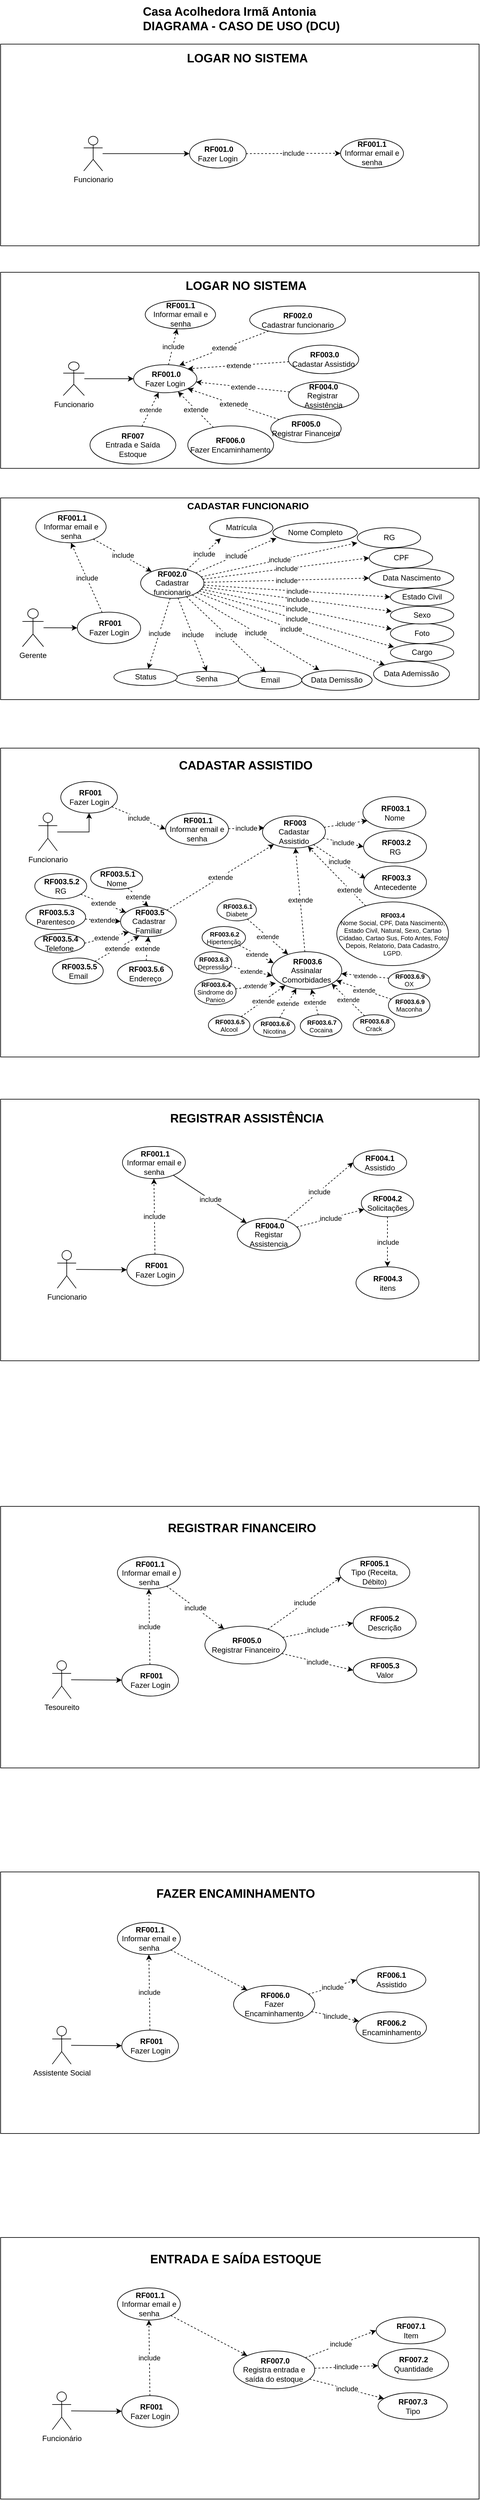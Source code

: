 <mxfile version="17.1.2" type="device"><diagram id="DXW11mJ5dGsgsZEWLLdA" name="Page-1"><mxGraphModel dx="1108" dy="440" grid="1" gridSize="10" guides="1" tooltips="1" connect="1" arrows="1" fold="1" page="1" pageScale="1" pageWidth="827" pageHeight="1169" math="0" shadow="0"><root><mxCell id="0"/><mxCell id="1" parent="0"/><mxCell id="CDbwSfr_yJpRNfSDJDWR-1" value="" style="rounded=0;whiteSpace=wrap;html=1;fontSize=15;gradientColor=none;fillColor=none;shadow=0;sketch=0;" vertex="1" parent="1"><mxGeometry x="40" y="1197" width="760" height="490" as="geometry"/></mxCell><mxCell id="CDbwSfr_yJpRNfSDJDWR-2" value="Casa Acolhedora Irmã Antonia&#xA;DIAGRAMA - CASO DE USO (DCU)" style="text;strokeColor=none;fillColor=none;align=left;verticalAlign=top;spacingLeft=4;spacingRight=4;overflow=hidden;rotatable=0;points=[[0,0.5],[1,0.5]];portConstraint=eastwest;rounded=0;glass=0;dashed=1;fontSize=19;fontStyle=1" vertex="1" parent="1"><mxGeometry x="260" y="10" width="342" height="66" as="geometry"/></mxCell><mxCell id="CDbwSfr_yJpRNfSDJDWR-3" style="edgeStyle=orthogonalEdgeStyle;rounded=0;orthogonalLoop=1;jettySize=auto;html=1;entryX=0.5;entryY=1;entryDx=0;entryDy=0;" edge="1" parent="1" source="CDbwSfr_yJpRNfSDJDWR-4" target="CDbwSfr_yJpRNfSDJDWR-6"><mxGeometry relative="1" as="geometry"/></mxCell><mxCell id="CDbwSfr_yJpRNfSDJDWR-4" value="Funcionario" style="shape=umlActor;verticalLabelPosition=bottom;verticalAlign=top;html=1;outlineConnect=0;" vertex="1" parent="1"><mxGeometry x="100" y="1300" width="30" height="60" as="geometry"/></mxCell><mxCell id="CDbwSfr_yJpRNfSDJDWR-5" value="include" style="rounded=0;orthogonalLoop=1;jettySize=auto;html=1;entryX=0;entryY=0.5;entryDx=0;entryDy=0;dashed=1;" edge="1" parent="1" source="CDbwSfr_yJpRNfSDJDWR-6" target="CDbwSfr_yJpRNfSDJDWR-8"><mxGeometry relative="1" as="geometry"/></mxCell><mxCell id="CDbwSfr_yJpRNfSDJDWR-6" value="&amp;nbsp;&lt;b&gt;RF001&lt;/b&gt;&lt;br&gt;Fazer Login" style="ellipse;whiteSpace=wrap;html=1;" vertex="1" parent="1"><mxGeometry x="135.5" y="1250" width="90" height="50" as="geometry"/></mxCell><mxCell id="CDbwSfr_yJpRNfSDJDWR-7" value="include" style="edgeStyle=none;rounded=0;orthogonalLoop=1;jettySize=auto;html=1;entryX=0.03;entryY=0.373;entryDx=0;entryDy=0;dashed=1;fontSize=11;entryPerimeter=0;" edge="1" parent="1" source="CDbwSfr_yJpRNfSDJDWR-8" target="CDbwSfr_yJpRNfSDJDWR-12"><mxGeometry relative="1" as="geometry"/></mxCell><mxCell id="CDbwSfr_yJpRNfSDJDWR-8" value="&amp;nbsp;&lt;b&gt;RF001.1&lt;/b&gt;&lt;br&gt;Informar email e senha" style="ellipse;whiteSpace=wrap;html=1;" vertex="1" parent="1"><mxGeometry x="302" y="1300" width="100" height="51" as="geometry"/></mxCell><mxCell id="CDbwSfr_yJpRNfSDJDWR-9" value="include" style="edgeStyle=none;rounded=0;orthogonalLoop=1;jettySize=auto;html=1;entryX=0;entryY=0.5;entryDx=0;entryDy=0;dashed=1;fontSize=11;" edge="1" parent="1" source="CDbwSfr_yJpRNfSDJDWR-12" target="CDbwSfr_yJpRNfSDJDWR-15"><mxGeometry relative="1" as="geometry"><mxPoint x="449.439" y="1443.192" as="sourcePoint"/></mxGeometry></mxCell><mxCell id="CDbwSfr_yJpRNfSDJDWR-10" value="include" style="edgeStyle=none;rounded=0;orthogonalLoop=1;jettySize=auto;html=1;entryX=0.03;entryY=0.392;entryDx=0;entryDy=0;entryPerimeter=0;dashed=1;fontSize=11;" edge="1" parent="1" source="CDbwSfr_yJpRNfSDJDWR-12" target="CDbwSfr_yJpRNfSDJDWR-16"><mxGeometry relative="1" as="geometry"><mxPoint x="460.95" y="1460.635" as="sourcePoint"/></mxGeometry></mxCell><mxCell id="CDbwSfr_yJpRNfSDJDWR-11" value="iclude" style="edgeStyle=none;rounded=0;orthogonalLoop=1;jettySize=auto;html=1;entryX=0.07;entryY=0.745;entryDx=0;entryDy=0;entryPerimeter=0;dashed=1;fontSize=11;" edge="1" parent="1" source="CDbwSfr_yJpRNfSDJDWR-12" target="CDbwSfr_yJpRNfSDJDWR-14"><mxGeometry relative="1" as="geometry"/></mxCell><mxCell id="CDbwSfr_yJpRNfSDJDWR-12" value="&amp;nbsp;&lt;b&gt;RF003&lt;/b&gt;&lt;br&gt;Cadastar Assistido" style="ellipse;whiteSpace=wrap;html=1;" vertex="1" parent="1"><mxGeometry x="456" y="1304.5" width="100" height="51" as="geometry"/></mxCell><mxCell id="CDbwSfr_yJpRNfSDJDWR-13" value="CADASTAR ASSISTIDO" style="text;html=1;strokeColor=none;fillColor=none;align=center;verticalAlign=middle;whiteSpace=wrap;rounded=0;fontStyle=1;fontSize=19;" vertex="1" parent="1"><mxGeometry x="303.5" y="1210" width="251" height="30" as="geometry"/></mxCell><mxCell id="CDbwSfr_yJpRNfSDJDWR-14" value="&amp;nbsp;&lt;b&gt;RF003.1&lt;/b&gt;&lt;br&gt;Nome" style="ellipse;whiteSpace=wrap;html=1;" vertex="1" parent="1"><mxGeometry x="615.5" y="1274" width="100" height="51" as="geometry"/></mxCell><mxCell id="CDbwSfr_yJpRNfSDJDWR-15" value="&amp;nbsp;&lt;b&gt;RF003.2&lt;/b&gt;&lt;br&gt;RG" style="ellipse;whiteSpace=wrap;html=1;" vertex="1" parent="1"><mxGeometry x="616.5" y="1328" width="100" height="51" as="geometry"/></mxCell><mxCell id="CDbwSfr_yJpRNfSDJDWR-16" value="&amp;nbsp;&lt;b&gt;RF003.3&lt;/b&gt;&lt;br&gt;Antecedente" style="ellipse;whiteSpace=wrap;html=1;" vertex="1" parent="1"><mxGeometry x="616.5" y="1384" width="100" height="51" as="geometry"/></mxCell><mxCell id="CDbwSfr_yJpRNfSDJDWR-17" value="extende" style="rounded=0;orthogonalLoop=1;jettySize=auto;html=1;dashed=1;" edge="1" parent="1" source="CDbwSfr_yJpRNfSDJDWR-18" target="CDbwSfr_yJpRNfSDJDWR-12"><mxGeometry x="-0.454" y="1" relative="1" as="geometry"><mxPoint as="offset"/></mxGeometry></mxCell><mxCell id="CDbwSfr_yJpRNfSDJDWR-18" value="&lt;b style=&quot;font-size: 10px;&quot;&gt;RF003.4&lt;/b&gt;&lt;br style=&quot;font-size: 10px;&quot;&gt;Nome Social, CPF, Data Nascimento, Estado Civil, Natural, Sexo, Cartao Cidadao, Cartao Sus, Foto Antes, Foto Depois, Relatorio, Data Cadastro, LGPD." style="ellipse;whiteSpace=wrap;html=1;fontSize=10;" vertex="1" parent="1"><mxGeometry x="574" y="1441" width="177.5" height="101" as="geometry"/></mxCell><mxCell id="CDbwSfr_yJpRNfSDJDWR-19" value="" style="rounded=0;whiteSpace=wrap;html=1;fontSize=15;gradientColor=none;fillColor=none;shadow=0;sketch=0;" vertex="1" parent="1"><mxGeometry x="40" y="1754" width="760" height="415" as="geometry"/></mxCell><mxCell id="CDbwSfr_yJpRNfSDJDWR-20" value="include" style="edgeStyle=none;rounded=0;orthogonalLoop=1;jettySize=auto;html=1;entryX=0;entryY=0.5;entryDx=0;entryDy=0;dashed=1;" edge="1" parent="1" source="CDbwSfr_yJpRNfSDJDWR-22" target="CDbwSfr_yJpRNfSDJDWR-27"><mxGeometry relative="1" as="geometry"/></mxCell><mxCell id="CDbwSfr_yJpRNfSDJDWR-21" value="include" style="edgeStyle=none;rounded=0;orthogonalLoop=1;jettySize=auto;html=1;dashed=1;" edge="1" parent="1" source="CDbwSfr_yJpRNfSDJDWR-22" target="CDbwSfr_yJpRNfSDJDWR-25"><mxGeometry relative="1" as="geometry"/></mxCell><mxCell id="CDbwSfr_yJpRNfSDJDWR-22" value="&amp;nbsp;&lt;b&gt;RF004.0&lt;/b&gt;&lt;br&gt;Registar Assistencia" style="ellipse;whiteSpace=wrap;html=1;" vertex="1" parent="1"><mxGeometry x="416" y="1943" width="100" height="51" as="geometry"/></mxCell><mxCell id="CDbwSfr_yJpRNfSDJDWR-23" value="REGISTRAR ASSISTÊNCIA" style="text;html=1;strokeColor=none;fillColor=none;align=center;verticalAlign=middle;whiteSpace=wrap;rounded=0;fontStyle=1;fontSize=19;" vertex="1" parent="1"><mxGeometry x="287" y="1770" width="289" height="30" as="geometry"/></mxCell><mxCell id="CDbwSfr_yJpRNfSDJDWR-24" value="include" style="edgeStyle=none;rounded=0;orthogonalLoop=1;jettySize=auto;html=1;dashed=1;" edge="1" parent="1" source="CDbwSfr_yJpRNfSDJDWR-25" target="CDbwSfr_yJpRNfSDJDWR-26"><mxGeometry relative="1" as="geometry"/></mxCell><mxCell id="CDbwSfr_yJpRNfSDJDWR-25" value="&lt;b&gt;RF004.2&lt;/b&gt;&lt;br&gt;Solicitações" style="ellipse;whiteSpace=wrap;html=1;" vertex="1" parent="1"><mxGeometry x="613" y="1897.5" width="83" height="43" as="geometry"/></mxCell><mxCell id="CDbwSfr_yJpRNfSDJDWR-26" value="&lt;b&gt;RF004.3&lt;/b&gt;&lt;br&gt;itens" style="ellipse;whiteSpace=wrap;html=1;" vertex="1" parent="1"><mxGeometry x="604.5" y="2020" width="100" height="51" as="geometry"/></mxCell><mxCell id="CDbwSfr_yJpRNfSDJDWR-27" value="&lt;b&gt;RF004.1&lt;/b&gt;&lt;br&gt;Assistido" style="ellipse;whiteSpace=wrap;html=1;" vertex="1" parent="1"><mxGeometry x="600" y="1834.5" width="85" height="40" as="geometry"/></mxCell><mxCell id="CDbwSfr_yJpRNfSDJDWR-28" value="" style="rounded=0;whiteSpace=wrap;html=1;fontSize=15;gradientColor=none;fillColor=none;shadow=0;sketch=0;" vertex="1" parent="1"><mxGeometry x="40" y="2980" width="760" height="415" as="geometry"/></mxCell><mxCell id="CDbwSfr_yJpRNfSDJDWR-29" value="include" style="edgeStyle=none;rounded=0;orthogonalLoop=1;jettySize=auto;html=1;entryX=0;entryY=0.5;entryDx=0;entryDy=0;dashed=1;" edge="1" parent="1" source="CDbwSfr_yJpRNfSDJDWR-31" target="CDbwSfr_yJpRNfSDJDWR-34"><mxGeometry relative="1" as="geometry"/></mxCell><mxCell id="CDbwSfr_yJpRNfSDJDWR-30" value="Iinclude" style="edgeStyle=none;rounded=0;orthogonalLoop=1;jettySize=auto;html=1;dashed=1;" edge="1" parent="1" source="CDbwSfr_yJpRNfSDJDWR-31" target="CDbwSfr_yJpRNfSDJDWR-33"><mxGeometry relative="1" as="geometry"/></mxCell><mxCell id="CDbwSfr_yJpRNfSDJDWR-31" value="&amp;nbsp;&lt;b&gt;RF006.0&lt;/b&gt;&lt;br&gt;Fazer Encaminhamento" style="ellipse;whiteSpace=wrap;html=1;" vertex="1" parent="1"><mxGeometry x="410" y="3160" width="129" height="60" as="geometry"/></mxCell><mxCell id="CDbwSfr_yJpRNfSDJDWR-32" value="FAZER ENCAMINHAMENTO" style="text;html=1;strokeColor=none;fillColor=none;align=center;verticalAlign=middle;whiteSpace=wrap;rounded=0;fontStyle=1;fontSize=19;" vertex="1" parent="1"><mxGeometry x="271" y="3000" width="285" height="30" as="geometry"/></mxCell><mxCell id="CDbwSfr_yJpRNfSDJDWR-33" value="&lt;b&gt;RF006.2&lt;/b&gt;&lt;br&gt;Encaminhamento" style="ellipse;whiteSpace=wrap;html=1;" vertex="1" parent="1"><mxGeometry x="604.5" y="3202" width="112" height="50" as="geometry"/></mxCell><mxCell id="CDbwSfr_yJpRNfSDJDWR-34" value="&lt;b&gt;RF006.1&lt;/b&gt;&lt;br&gt;Assistido" style="ellipse;whiteSpace=wrap;html=1;" vertex="1" parent="1"><mxGeometry x="605.5" y="3130" width="110" height="42.5" as="geometry"/></mxCell><mxCell id="CDbwSfr_yJpRNfSDJDWR-35" value="" style="rounded=0;whiteSpace=wrap;html=1;fontSize=15;gradientColor=none;fillColor=none;shadow=0;sketch=0;" vertex="1" parent="1"><mxGeometry x="40" y="2400" width="760" height="415" as="geometry"/></mxCell><mxCell id="CDbwSfr_yJpRNfSDJDWR-36" value="include" style="edgeStyle=none;rounded=0;orthogonalLoop=1;jettySize=auto;html=1;entryX=0;entryY=0.5;entryDx=0;entryDy=0;dashed=1;" edge="1" parent="1" source="CDbwSfr_yJpRNfSDJDWR-39" target="CDbwSfr_yJpRNfSDJDWR-42"><mxGeometry relative="1" as="geometry"/></mxCell><mxCell id="CDbwSfr_yJpRNfSDJDWR-37" value="include" style="edgeStyle=none;rounded=0;orthogonalLoop=1;jettySize=auto;html=1;dashed=1;entryX=0.027;entryY=0.64;entryDx=0;entryDy=0;entryPerimeter=0;" edge="1" parent="1" source="CDbwSfr_yJpRNfSDJDWR-39" target="CDbwSfr_yJpRNfSDJDWR-41"><mxGeometry relative="1" as="geometry"><mxPoint x="590" y="2510" as="targetPoint"/></mxGeometry></mxCell><mxCell id="CDbwSfr_yJpRNfSDJDWR-38" value="include" style="edgeStyle=none;rounded=0;orthogonalLoop=1;jettySize=auto;html=1;entryX=0;entryY=0.5;entryDx=0;entryDy=0;dashed=1;" edge="1" parent="1" source="CDbwSfr_yJpRNfSDJDWR-39" target="CDbwSfr_yJpRNfSDJDWR-43"><mxGeometry relative="1" as="geometry"/></mxCell><mxCell id="CDbwSfr_yJpRNfSDJDWR-39" value="&amp;nbsp;&lt;b&gt;RF005.0&lt;/b&gt;&lt;br&gt;Registrar Financeiro" style="ellipse;whiteSpace=wrap;html=1;" vertex="1" parent="1"><mxGeometry x="364.5" y="2590" width="129" height="60" as="geometry"/></mxCell><mxCell id="CDbwSfr_yJpRNfSDJDWR-40" value="REGISTRAR FINANCEIRO" style="text;html=1;strokeColor=none;fillColor=none;align=center;verticalAlign=middle;whiteSpace=wrap;rounded=0;fontStyle=1;fontSize=19;" vertex="1" parent="1"><mxGeometry x="276" y="2420" width="295" height="30" as="geometry"/></mxCell><mxCell id="CDbwSfr_yJpRNfSDJDWR-41" value="&lt;b&gt;RF005.1&lt;/b&gt;&lt;br&gt;Tipo (Receita, Débito)" style="ellipse;whiteSpace=wrap;html=1;" vertex="1" parent="1"><mxGeometry x="578" y="2480" width="112" height="50" as="geometry"/></mxCell><mxCell id="CDbwSfr_yJpRNfSDJDWR-42" value="&lt;b&gt;RF005.2&lt;/b&gt;&lt;br&gt;Descrição" style="ellipse;whiteSpace=wrap;html=1;" vertex="1" parent="1"><mxGeometry x="600" y="2560" width="100" height="50" as="geometry"/></mxCell><mxCell id="CDbwSfr_yJpRNfSDJDWR-43" value="&lt;b&gt;RF005.3&lt;/b&gt;&lt;br&gt;Valor" style="ellipse;whiteSpace=wrap;html=1;" vertex="1" parent="1"><mxGeometry x="600" y="2640" width="101" height="40" as="geometry"/></mxCell><mxCell id="CDbwSfr_yJpRNfSDJDWR-44" value="" style="group;fontStyle=1" vertex="1" connectable="0" parent="1"><mxGeometry x="40" y="800" width="760" height="320" as="geometry"/></mxCell><mxCell id="CDbwSfr_yJpRNfSDJDWR-45" value="" style="rounded=0;whiteSpace=wrap;html=1;fontSize=15;gradientColor=none;fillColor=none;shadow=0;sketch=0;container=0;" vertex="1" parent="CDbwSfr_yJpRNfSDJDWR-44"><mxGeometry width="760" height="320" as="geometry"/></mxCell><mxCell id="CDbwSfr_yJpRNfSDJDWR-46" value="include" style="edgeStyle=none;rounded=0;orthogonalLoop=1;jettySize=auto;html=1;dashed=1;" edge="1" parent="CDbwSfr_yJpRNfSDJDWR-44" target="CDbwSfr_yJpRNfSDJDWR-72"><mxGeometry relative="1" as="geometry"><mxPoint x="269.303" y="159.175" as="sourcePoint"/><mxPoint x="258.325" y="271.204" as="targetPoint"/></mxGeometry></mxCell><mxCell id="CDbwSfr_yJpRNfSDJDWR-47" value="&lt;b&gt;RF002.0&lt;/b&gt;&lt;br&gt;Cadastrar funcionario" style="ellipse;whiteSpace=wrap;html=1;container=0;" vertex="1" parent="CDbwSfr_yJpRNfSDJDWR-44"><mxGeometry x="222.412" y="111.2" width="100.588" height="48" as="geometry"/></mxCell><mxCell id="CDbwSfr_yJpRNfSDJDWR-48" value="RG" style="ellipse;whiteSpace=wrap;html=1;container=0;" vertex="1" parent="CDbwSfr_yJpRNfSDJDWR-44"><mxGeometry x="566.647" y="47.2" width="100.588" height="32" as="geometry"/></mxCell><mxCell id="CDbwSfr_yJpRNfSDJDWR-49" value="include" style="edgeStyle=none;rounded=0;orthogonalLoop=1;jettySize=auto;html=1;entryX=0;entryY=0.75;entryDx=0;entryDy=0;entryPerimeter=0;dashed=1;" edge="1" parent="CDbwSfr_yJpRNfSDJDWR-44" source="CDbwSfr_yJpRNfSDJDWR-47" target="CDbwSfr_yJpRNfSDJDWR-48"><mxGeometry relative="1" as="geometry"/></mxCell><mxCell id="CDbwSfr_yJpRNfSDJDWR-50" value="Matrícula" style="ellipse;whiteSpace=wrap;html=1;container=0;" vertex="1" parent="CDbwSfr_yJpRNfSDJDWR-44"><mxGeometry x="331.941" y="31.2" width="100.588" height="32" as="geometry"/></mxCell><mxCell id="CDbwSfr_yJpRNfSDJDWR-51" value="include" style="edgeStyle=none;rounded=0;orthogonalLoop=1;jettySize=auto;html=1;entryX=0.178;entryY=1.025;entryDx=0;entryDy=0;dashed=1;entryPerimeter=0;" edge="1" parent="CDbwSfr_yJpRNfSDJDWR-44" source="CDbwSfr_yJpRNfSDJDWR-47" target="CDbwSfr_yJpRNfSDJDWR-50"><mxGeometry relative="1" as="geometry"/></mxCell><mxCell id="CDbwSfr_yJpRNfSDJDWR-52" value="Senha" style="ellipse;whiteSpace=wrap;html=1;container=0;" vertex="1" parent="CDbwSfr_yJpRNfSDJDWR-44"><mxGeometry x="277.176" y="275.2" width="100.588" height="24" as="geometry"/></mxCell><mxCell id="CDbwSfr_yJpRNfSDJDWR-53" value="include" style="edgeStyle=none;rounded=0;orthogonalLoop=1;jettySize=auto;html=1;entryX=0.5;entryY=0;entryDx=0;entryDy=0;dashed=1;" edge="1" parent="CDbwSfr_yJpRNfSDJDWR-44" source="CDbwSfr_yJpRNfSDJDWR-47" target="CDbwSfr_yJpRNfSDJDWR-52"><mxGeometry relative="1" as="geometry"/></mxCell><mxCell id="CDbwSfr_yJpRNfSDJDWR-54" value="Data Demissão" style="ellipse;whiteSpace=wrap;html=1;container=0;" vertex="1" parent="CDbwSfr_yJpRNfSDJDWR-44"><mxGeometry x="478.353" y="273.2" width="111.765" height="32" as="geometry"/></mxCell><mxCell id="CDbwSfr_yJpRNfSDJDWR-55" value="include" style="edgeStyle=none;rounded=0;orthogonalLoop=1;jettySize=auto;html=1;entryX=0.25;entryY=0;entryDx=0;entryDy=0;dashed=1;entryPerimeter=0;" edge="1" parent="CDbwSfr_yJpRNfSDJDWR-44" source="CDbwSfr_yJpRNfSDJDWR-47" target="CDbwSfr_yJpRNfSDJDWR-54"><mxGeometry relative="1" as="geometry"/></mxCell><mxCell id="CDbwSfr_yJpRNfSDJDWR-56" value="CPF" style="ellipse;whiteSpace=wrap;html=1;container=0;" vertex="1" parent="CDbwSfr_yJpRNfSDJDWR-44"><mxGeometry x="585.647" y="79.2" width="100.588" height="32" as="geometry"/></mxCell><mxCell id="CDbwSfr_yJpRNfSDJDWR-57" value="include" style="edgeStyle=none;rounded=0;orthogonalLoop=1;jettySize=auto;html=1;entryX=0;entryY=0.5;entryDx=0;entryDy=0;dashed=1;" edge="1" parent="CDbwSfr_yJpRNfSDJDWR-44" source="CDbwSfr_yJpRNfSDJDWR-47" target="CDbwSfr_yJpRNfSDJDWR-56"><mxGeometry relative="1" as="geometry"/></mxCell><mxCell id="CDbwSfr_yJpRNfSDJDWR-58" value="Foto" style="ellipse;whiteSpace=wrap;html=1;container=0;" vertex="1" parent="CDbwSfr_yJpRNfSDJDWR-44"><mxGeometry x="619.176" y="199.2" width="100.588" height="32" as="geometry"/></mxCell><mxCell id="CDbwSfr_yJpRNfSDJDWR-59" value="include" style="edgeStyle=none;rounded=0;orthogonalLoop=1;jettySize=auto;html=1;entryX=0.022;entryY=0.275;entryDx=0;entryDy=0;entryPerimeter=0;dashed=1;" edge="1" parent="CDbwSfr_yJpRNfSDJDWR-44" source="CDbwSfr_yJpRNfSDJDWR-47" target="CDbwSfr_yJpRNfSDJDWR-58"><mxGeometry relative="1" as="geometry"/></mxCell><mxCell id="CDbwSfr_yJpRNfSDJDWR-60" value="Data Nascimento" style="ellipse;whiteSpace=wrap;html=1;container=0;" vertex="1" parent="CDbwSfr_yJpRNfSDJDWR-44"><mxGeometry x="585.647" y="111.2" width="134.118" height="32" as="geometry"/></mxCell><mxCell id="CDbwSfr_yJpRNfSDJDWR-61" value="include" style="edgeStyle=none;rounded=0;orthogonalLoop=1;jettySize=auto;html=1;dashed=1;entryX=0;entryY=0.5;entryDx=0;entryDy=0;" edge="1" parent="CDbwSfr_yJpRNfSDJDWR-44" source="CDbwSfr_yJpRNfSDJDWR-47" target="CDbwSfr_yJpRNfSDJDWR-60"><mxGeometry relative="1" as="geometry"><mxPoint x="630.398" y="220.8" as="targetPoint"/></mxGeometry></mxCell><mxCell id="CDbwSfr_yJpRNfSDJDWR-62" value="Cargo" style="ellipse;whiteSpace=wrap;html=1;container=0;" vertex="1" parent="CDbwSfr_yJpRNfSDJDWR-44"><mxGeometry x="619.176" y="231.2" width="100.588" height="28" as="geometry"/></mxCell><mxCell id="CDbwSfr_yJpRNfSDJDWR-63" value="include" style="edgeStyle=none;rounded=0;orthogonalLoop=1;jettySize=auto;html=1;entryX=0.056;entryY=0.2;entryDx=0;entryDy=0;entryPerimeter=0;dashed=1;" edge="1" parent="CDbwSfr_yJpRNfSDJDWR-44" source="CDbwSfr_yJpRNfSDJDWR-47" target="CDbwSfr_yJpRNfSDJDWR-62"><mxGeometry relative="1" as="geometry"/></mxCell><mxCell id="CDbwSfr_yJpRNfSDJDWR-64" value="Nome Completo" style="ellipse;whiteSpace=wrap;html=1;container=0;" vertex="1" parent="CDbwSfr_yJpRNfSDJDWR-44"><mxGeometry x="432.529" y="39.2" width="134.118" height="32" as="geometry"/></mxCell><mxCell id="CDbwSfr_yJpRNfSDJDWR-65" value="include" style="edgeStyle=none;rounded=0;orthogonalLoop=1;jettySize=auto;html=1;entryX=0.042;entryY=0.775;entryDx=0;entryDy=0;entryPerimeter=0;dashed=1;" edge="1" parent="CDbwSfr_yJpRNfSDJDWR-44" source="CDbwSfr_yJpRNfSDJDWR-47" target="CDbwSfr_yJpRNfSDJDWR-64"><mxGeometry relative="1" as="geometry"><mxPoint x="629.191" y="113.6" as="targetPoint"/></mxGeometry></mxCell><mxCell id="CDbwSfr_yJpRNfSDJDWR-66" value="Sexo" style="ellipse;whiteSpace=wrap;html=1;container=0;" vertex="1" parent="CDbwSfr_yJpRNfSDJDWR-44"><mxGeometry x="619.176" y="172" width="100.588" height="28" as="geometry"/></mxCell><mxCell id="CDbwSfr_yJpRNfSDJDWR-67" value="include" style="edgeStyle=none;rounded=0;orthogonalLoop=1;jettySize=auto;html=1;entryX=0.022;entryY=0.286;entryDx=0;entryDy=0;entryPerimeter=0;dashed=1;" edge="1" parent="CDbwSfr_yJpRNfSDJDWR-44" source="CDbwSfr_yJpRNfSDJDWR-47" target="CDbwSfr_yJpRNfSDJDWR-66"><mxGeometry relative="1" as="geometry"/></mxCell><mxCell id="CDbwSfr_yJpRNfSDJDWR-68" value="Data Ademissão" style="ellipse;whiteSpace=wrap;html=1;container=0;" vertex="1" parent="CDbwSfr_yJpRNfSDJDWR-44"><mxGeometry x="592.353" y="259.2" width="120.706" height="40" as="geometry"/></mxCell><mxCell id="CDbwSfr_yJpRNfSDJDWR-69" value="include" style="edgeStyle=none;rounded=0;orthogonalLoop=1;jettySize=auto;html=1;entryX=0;entryY=0;entryDx=0;entryDy=0;dashed=1;" edge="1" parent="CDbwSfr_yJpRNfSDJDWR-44" source="CDbwSfr_yJpRNfSDJDWR-47" target="CDbwSfr_yJpRNfSDJDWR-68"><mxGeometry relative="1" as="geometry"/></mxCell><mxCell id="CDbwSfr_yJpRNfSDJDWR-70" value="Email" style="ellipse;whiteSpace=wrap;html=1;container=0;" vertex="1" parent="CDbwSfr_yJpRNfSDJDWR-44"><mxGeometry x="377.765" y="275.2" width="100.588" height="28" as="geometry"/></mxCell><mxCell id="CDbwSfr_yJpRNfSDJDWR-71" value="include" style="edgeStyle=none;rounded=0;orthogonalLoop=1;jettySize=auto;html=1;entryX=0.433;entryY=0.057;entryDx=0;entryDy=0;entryPerimeter=0;dashed=1;" edge="1" parent="CDbwSfr_yJpRNfSDJDWR-44" source="CDbwSfr_yJpRNfSDJDWR-47" target="CDbwSfr_yJpRNfSDJDWR-70"><mxGeometry relative="1" as="geometry"/></mxCell><mxCell id="CDbwSfr_yJpRNfSDJDWR-72" value="Status" style="ellipse;whiteSpace=wrap;html=1;container=0;" vertex="1" parent="CDbwSfr_yJpRNfSDJDWR-44"><mxGeometry x="179.941" y="271.2" width="100.588" height="26.4" as="geometry"/></mxCell><mxCell id="CDbwSfr_yJpRNfSDJDWR-73" value="Estado Civil" style="ellipse;whiteSpace=wrap;html=1;container=0;" vertex="1" parent="CDbwSfr_yJpRNfSDJDWR-44"><mxGeometry x="619.176" y="143.2" width="100.588" height="28" as="geometry"/></mxCell><mxCell id="CDbwSfr_yJpRNfSDJDWR-74" value="CADASTAR FUNCIONARIO" style="text;html=1;strokeColor=none;fillColor=none;align=center;verticalAlign=middle;whiteSpace=wrap;rounded=0;fontStyle=1;fontSize=15;container=0;" vertex="1" parent="CDbwSfr_yJpRNfSDJDWR-44"><mxGeometry x="280.529" width="223.529" height="24" as="geometry"/></mxCell><mxCell id="CDbwSfr_yJpRNfSDJDWR-75" value="include" style="rounded=0;orthogonalLoop=1;jettySize=auto;html=1;entryX=0;entryY=0.5;entryDx=0;entryDy=0;dashed=1;" edge="1" parent="CDbwSfr_yJpRNfSDJDWR-44" source="CDbwSfr_yJpRNfSDJDWR-47" target="CDbwSfr_yJpRNfSDJDWR-73"><mxGeometry relative="1" as="geometry"/></mxCell><mxCell id="CDbwSfr_yJpRNfSDJDWR-76" value="&amp;nbsp;&lt;b&gt;RF001&lt;/b&gt;&lt;br&gt;Fazer Login" style="ellipse;whiteSpace=wrap;html=1;" vertex="1" parent="CDbwSfr_yJpRNfSDJDWR-44"><mxGeometry x="121.824" y="181.2" width="100.588" height="50" as="geometry"/></mxCell><mxCell id="CDbwSfr_yJpRNfSDJDWR-77" value="include" style="edgeStyle=none;rounded=0;orthogonalLoop=1;jettySize=auto;html=1;endArrow=classic;endFill=1;dashed=1;" edge="1" parent="CDbwSfr_yJpRNfSDJDWR-44" source="CDbwSfr_yJpRNfSDJDWR-78" target="CDbwSfr_yJpRNfSDJDWR-47"><mxGeometry relative="1" as="geometry"/></mxCell><mxCell id="CDbwSfr_yJpRNfSDJDWR-78" value="&lt;b&gt;&amp;nbsp;RF001.1&lt;br&gt;&lt;/b&gt;Informar email e senha" style="ellipse;whiteSpace=wrap;html=1;" vertex="1" parent="CDbwSfr_yJpRNfSDJDWR-44"><mxGeometry x="55.882" y="20.2" width="111.765" height="51" as="geometry"/></mxCell><mxCell id="CDbwSfr_yJpRNfSDJDWR-79" value="include" style="rounded=0;orthogonalLoop=1;jettySize=auto;html=1;entryX=0.5;entryY=1;entryDx=0;entryDy=0;dashed=1;" edge="1" parent="CDbwSfr_yJpRNfSDJDWR-44" source="CDbwSfr_yJpRNfSDJDWR-76" target="CDbwSfr_yJpRNfSDJDWR-78"><mxGeometry relative="1" as="geometry"/></mxCell><mxCell id="CDbwSfr_yJpRNfSDJDWR-80" style="edgeStyle=none;rounded=0;orthogonalLoop=1;jettySize=auto;html=1;endArrow=classic;endFill=1;" edge="1" parent="CDbwSfr_yJpRNfSDJDWR-44" source="CDbwSfr_yJpRNfSDJDWR-81" target="CDbwSfr_yJpRNfSDJDWR-76"><mxGeometry relative="1" as="geometry"/></mxCell><mxCell id="CDbwSfr_yJpRNfSDJDWR-81" value="Gerente" style="shape=umlActor;verticalLabelPosition=bottom;verticalAlign=top;html=1;outlineConnect=0;" vertex="1" parent="CDbwSfr_yJpRNfSDJDWR-44"><mxGeometry x="34.647" y="176" width="33.529" height="60" as="geometry"/></mxCell><mxCell id="CDbwSfr_yJpRNfSDJDWR-82" value="" style="rounded=0;whiteSpace=wrap;html=1;fontSize=15;gradientColor=none;fillColor=none;shadow=0;sketch=0;" vertex="1" parent="1"><mxGeometry x="40" y="80" width="760" height="320" as="geometry"/></mxCell><mxCell id="CDbwSfr_yJpRNfSDJDWR-83" value="Funcionario" style="shape=umlActor;verticalLabelPosition=bottom;verticalAlign=top;html=1;outlineConnect=0;" vertex="1" parent="1"><mxGeometry x="172" y="226.286" width="30" height="54.857" as="geometry"/></mxCell><mxCell id="CDbwSfr_yJpRNfSDJDWR-84" value="&amp;nbsp;&lt;b&gt;RF001.0&lt;/b&gt;&lt;br&gt;Fazer Login" style="ellipse;whiteSpace=wrap;html=1;" vertex="1" parent="1"><mxGeometry x="340" y="230.857" width="90" height="45.714" as="geometry"/></mxCell><mxCell id="CDbwSfr_yJpRNfSDJDWR-85" style="edgeStyle=orthogonalEdgeStyle;rounded=0;orthogonalLoop=1;jettySize=auto;html=1;" edge="1" parent="1" source="CDbwSfr_yJpRNfSDJDWR-83" target="CDbwSfr_yJpRNfSDJDWR-84"><mxGeometry relative="1" as="geometry"/></mxCell><mxCell id="CDbwSfr_yJpRNfSDJDWR-86" value="&lt;b&gt;RF001.1&lt;/b&gt;&lt;br&gt;Informar email e senha" style="ellipse;whiteSpace=wrap;html=1;" vertex="1" parent="1"><mxGeometry x="580" y="229.943" width="100" height="46.629" as="geometry"/></mxCell><mxCell id="CDbwSfr_yJpRNfSDJDWR-87" value="include" style="rounded=0;orthogonalLoop=1;jettySize=auto;html=1;dashed=1;" edge="1" parent="1" source="CDbwSfr_yJpRNfSDJDWR-84" target="CDbwSfr_yJpRNfSDJDWR-86"><mxGeometry relative="1" as="geometry"/></mxCell><mxCell id="CDbwSfr_yJpRNfSDJDWR-88" value="LOGAR NO SISTEMA" style="text;html=1;strokeColor=none;fillColor=none;align=center;verticalAlign=middle;whiteSpace=wrap;rounded=0;fontStyle=1;fontSize=19;" vertex="1" parent="1"><mxGeometry x="332" y="89.143" width="200" height="27.429" as="geometry"/></mxCell><mxCell id="CDbwSfr_yJpRNfSDJDWR-89" value="" style="group" vertex="1" connectable="0" parent="1"><mxGeometry x="40" y="442" width="760" height="320" as="geometry"/></mxCell><mxCell id="CDbwSfr_yJpRNfSDJDWR-90" value="" style="rounded=0;whiteSpace=wrap;html=1;fontSize=15;gradientColor=none;fillColor=none;shadow=0;sketch=0;" vertex="1" parent="CDbwSfr_yJpRNfSDJDWR-89"><mxGeometry width="760" height="311.111" as="geometry"/></mxCell><mxCell id="CDbwSfr_yJpRNfSDJDWR-91" value="Funcionario" style="shape=umlActor;verticalLabelPosition=bottom;verticalAlign=top;html=1;outlineConnect=0;" vertex="1" parent="CDbwSfr_yJpRNfSDJDWR-89"><mxGeometry x="99.471" y="142.222" width="33.529" height="53.333" as="geometry"/></mxCell><mxCell id="CDbwSfr_yJpRNfSDJDWR-92" value="&amp;nbsp;&lt;b&gt;RF001.0&lt;/b&gt;&lt;br&gt;Fazer Login" style="ellipse;whiteSpace=wrap;html=1;" vertex="1" parent="CDbwSfr_yJpRNfSDJDWR-89"><mxGeometry x="211.235" y="146.667" width="100.588" height="44.444" as="geometry"/></mxCell><mxCell id="CDbwSfr_yJpRNfSDJDWR-93" style="edgeStyle=orthogonalEdgeStyle;rounded=0;orthogonalLoop=1;jettySize=auto;html=1;" edge="1" parent="CDbwSfr_yJpRNfSDJDWR-89" source="CDbwSfr_yJpRNfSDJDWR-91" target="CDbwSfr_yJpRNfSDJDWR-92"><mxGeometry relative="1" as="geometry"/></mxCell><mxCell id="CDbwSfr_yJpRNfSDJDWR-94" value="&lt;b&gt;RF001.1&lt;/b&gt;&lt;br&gt;Informar email e senha" style="ellipse;whiteSpace=wrap;html=1;" vertex="1" parent="CDbwSfr_yJpRNfSDJDWR-89"><mxGeometry x="229.676" y="44.444" width="111.765" height="45.333" as="geometry"/></mxCell><mxCell id="CDbwSfr_yJpRNfSDJDWR-95" value="include" style="rounded=0;orthogonalLoop=1;jettySize=auto;html=1;dashed=1;" edge="1" parent="CDbwSfr_yJpRNfSDJDWR-89" source="CDbwSfr_yJpRNfSDJDWR-92" target="CDbwSfr_yJpRNfSDJDWR-94"><mxGeometry relative="1" as="geometry"/></mxCell><mxCell id="CDbwSfr_yJpRNfSDJDWR-96" value="extende" style="edgeStyle=none;rounded=0;orthogonalLoop=1;jettySize=auto;html=1;dashed=1;entryX=1;entryY=0;entryDx=0;entryDy=0;" edge="1" parent="CDbwSfr_yJpRNfSDJDWR-89" source="CDbwSfr_yJpRNfSDJDWR-97" target="CDbwSfr_yJpRNfSDJDWR-92"><mxGeometry relative="1" as="geometry"><mxPoint x="366.599" y="112" as="targetPoint"/></mxGeometry></mxCell><mxCell id="CDbwSfr_yJpRNfSDJDWR-97" value="&amp;nbsp;&lt;b&gt;RF003.0&lt;/b&gt;&lt;br&gt;Cadastar Assistido" style="ellipse;whiteSpace=wrap;html=1;" vertex="1" parent="CDbwSfr_yJpRNfSDJDWR-89"><mxGeometry x="457.118" y="115.556" width="111.765" height="45.333" as="geometry"/></mxCell><mxCell id="CDbwSfr_yJpRNfSDJDWR-98" value="extende" style="edgeStyle=none;rounded=0;orthogonalLoop=1;jettySize=auto;html=1;dashed=1;" edge="1" parent="CDbwSfr_yJpRNfSDJDWR-89" source="CDbwSfr_yJpRNfSDJDWR-99" target="CDbwSfr_yJpRNfSDJDWR-92"><mxGeometry relative="1" as="geometry"><mxPoint x="366.599" y="128.889" as="targetPoint"/></mxGeometry></mxCell><mxCell id="CDbwSfr_yJpRNfSDJDWR-99" value="&lt;b&gt;RF004.0&lt;/b&gt;&lt;br&gt;Registrar&amp;nbsp; Assistência" style="ellipse;whiteSpace=wrap;html=1;" vertex="1" parent="CDbwSfr_yJpRNfSDJDWR-89"><mxGeometry x="457.118" y="173.333" width="111.765" height="44.444" as="geometry"/></mxCell><mxCell id="CDbwSfr_yJpRNfSDJDWR-100" value="extenede" style="edgeStyle=none;rounded=0;orthogonalLoop=1;jettySize=auto;html=1;dashed=1;entryX=1;entryY=1;entryDx=0;entryDy=0;" edge="1" parent="CDbwSfr_yJpRNfSDJDWR-89" source="CDbwSfr_yJpRNfSDJDWR-101" target="CDbwSfr_yJpRNfSDJDWR-92"><mxGeometry relative="1" as="geometry"><mxPoint x="311.824" y="191.111" as="targetPoint"/></mxGeometry></mxCell><mxCell id="CDbwSfr_yJpRNfSDJDWR-101" value="&lt;b&gt;RF005.0&lt;/b&gt;&lt;br&gt;Registrar Financeiro" style="ellipse;whiteSpace=wrap;html=1;" vertex="1" parent="CDbwSfr_yJpRNfSDJDWR-89"><mxGeometry x="429.176" y="225.778" width="111.765" height="44.444" as="geometry"/></mxCell><mxCell id="CDbwSfr_yJpRNfSDJDWR-102" value="extende" style="edgeStyle=none;rounded=0;orthogonalLoop=1;jettySize=auto;html=1;dashed=1;" edge="1" parent="CDbwSfr_yJpRNfSDJDWR-89" source="CDbwSfr_yJpRNfSDJDWR-103" target="CDbwSfr_yJpRNfSDJDWR-92"><mxGeometry relative="1" as="geometry"/></mxCell><mxCell id="CDbwSfr_yJpRNfSDJDWR-103" value="&lt;b&gt;RF006.0&lt;/b&gt;&lt;br&gt;Fazer Encaminhamento" style="ellipse;whiteSpace=wrap;html=1;" vertex="1" parent="CDbwSfr_yJpRNfSDJDWR-89"><mxGeometry x="297.294" y="243.778" width="136.353" height="60.444" as="geometry"/></mxCell><mxCell id="CDbwSfr_yJpRNfSDJDWR-104" value="LOGAR NO SISTEMA" style="text;html=1;strokeColor=none;fillColor=none;align=center;verticalAlign=middle;whiteSpace=wrap;rounded=0;fontStyle=1;fontSize=19;" vertex="1" parent="CDbwSfr_yJpRNfSDJDWR-89"><mxGeometry x="278.294" y="8.889" width="223.529" height="26.667" as="geometry"/></mxCell><mxCell id="CDbwSfr_yJpRNfSDJDWR-105" value="extende" style="rounded=0;orthogonalLoop=1;jettySize=auto;html=1;endArrow=classic;endFill=1;dashed=1;entryX=0.722;entryY=0.02;entryDx=0;entryDy=0;entryPerimeter=0;" edge="1" parent="CDbwSfr_yJpRNfSDJDWR-89" source="CDbwSfr_yJpRNfSDJDWR-106" target="CDbwSfr_yJpRNfSDJDWR-92"><mxGeometry relative="1" as="geometry"><mxPoint x="324.118" y="133.333" as="targetPoint"/></mxGeometry></mxCell><mxCell id="CDbwSfr_yJpRNfSDJDWR-106" value="&lt;b&gt;RF002.0&lt;/b&gt;&lt;br&gt;Cadastrar funcionario" style="ellipse;whiteSpace=wrap;html=1;" vertex="1" parent="CDbwSfr_yJpRNfSDJDWR-89"><mxGeometry x="395.647" y="53.333" width="152" height="44.444" as="geometry"/></mxCell><mxCell id="CDbwSfr_yJpRNfSDJDWR-107" value="extende" style="edgeStyle=none;rounded=0;orthogonalLoop=1;jettySize=auto;html=1;dashed=1;fontSize=10;endArrow=classic;endFill=1;" edge="1" parent="CDbwSfr_yJpRNfSDJDWR-89" source="CDbwSfr_yJpRNfSDJDWR-108" target="CDbwSfr_yJpRNfSDJDWR-92"><mxGeometry relative="1" as="geometry"/></mxCell><mxCell id="CDbwSfr_yJpRNfSDJDWR-108" value="&lt;b&gt;RF007&lt;/b&gt;&lt;br&gt;Entrada e Saída Estoque" style="ellipse;whiteSpace=wrap;html=1;" vertex="1" parent="CDbwSfr_yJpRNfSDJDWR-89"><mxGeometry x="141.941" y="243.778" width="136.353" height="60.444" as="geometry"/></mxCell><mxCell id="CDbwSfr_yJpRNfSDJDWR-109" style="edgeStyle=none;rounded=0;orthogonalLoop=1;jettySize=auto;html=1;endArrow=classic;endFill=1;" edge="1" parent="1" source="CDbwSfr_yJpRNfSDJDWR-110" target="CDbwSfr_yJpRNfSDJDWR-111"><mxGeometry relative="1" as="geometry"/></mxCell><mxCell id="CDbwSfr_yJpRNfSDJDWR-110" value="Funcionario" style="shape=umlActor;verticalLabelPosition=bottom;verticalAlign=top;html=1;outlineConnect=0;" vertex="1" parent="1"><mxGeometry x="130" y="1994" width="30" height="60" as="geometry"/></mxCell><mxCell id="CDbwSfr_yJpRNfSDJDWR-111" value="&amp;nbsp;&lt;b&gt;RF001&lt;/b&gt;&lt;br&gt;Fazer Login" style="ellipse;whiteSpace=wrap;html=1;" vertex="1" parent="1"><mxGeometry x="240.5" y="2000" width="90" height="50" as="geometry"/></mxCell><mxCell id="CDbwSfr_yJpRNfSDJDWR-112" value="include" style="rounded=0;orthogonalLoop=1;jettySize=auto;html=1;entryX=0.5;entryY=1;entryDx=0;entryDy=0;dashed=1;" edge="1" parent="1" source="CDbwSfr_yJpRNfSDJDWR-111" target="CDbwSfr_yJpRNfSDJDWR-114"><mxGeometry relative="1" as="geometry"/></mxCell><mxCell id="CDbwSfr_yJpRNfSDJDWR-113" value="include" style="edgeStyle=none;rounded=0;orthogonalLoop=1;jettySize=auto;html=1;entryX=0;entryY=0;entryDx=0;entryDy=0;endArrow=classic;endFill=1;" edge="1" parent="1" source="CDbwSfr_yJpRNfSDJDWR-114" target="CDbwSfr_yJpRNfSDJDWR-22"><mxGeometry relative="1" as="geometry"/></mxCell><mxCell id="CDbwSfr_yJpRNfSDJDWR-114" value="&amp;nbsp;&lt;b&gt;RF001.1&lt;/b&gt;&lt;br&gt;Informar email e senha" style="ellipse;whiteSpace=wrap;html=1;" vertex="1" parent="1"><mxGeometry x="233.5" y="1829" width="100" height="51" as="geometry"/></mxCell><mxCell id="CDbwSfr_yJpRNfSDJDWR-115" value="Assistente Social" style="shape=umlActor;verticalLabelPosition=bottom;verticalAlign=top;html=1;outlineConnect=0;" vertex="1" parent="1"><mxGeometry x="122" y="3225" width="30" height="60" as="geometry"/></mxCell><mxCell id="CDbwSfr_yJpRNfSDJDWR-116" style="edgeStyle=none;rounded=0;orthogonalLoop=1;jettySize=auto;html=1;endArrow=classic;endFill=1;" edge="1" parent="1" source="CDbwSfr_yJpRNfSDJDWR-115" target="CDbwSfr_yJpRNfSDJDWR-117"><mxGeometry relative="1" as="geometry"/></mxCell><mxCell id="CDbwSfr_yJpRNfSDJDWR-117" value="&amp;nbsp;&lt;b&gt;RF001&lt;/b&gt;&lt;br&gt;Fazer Login" style="ellipse;whiteSpace=wrap;html=1;" vertex="1" parent="1"><mxGeometry x="232.5" y="3231" width="90" height="50" as="geometry"/></mxCell><mxCell id="CDbwSfr_yJpRNfSDJDWR-118" value="include" style="rounded=0;orthogonalLoop=1;jettySize=auto;html=1;entryX=0.5;entryY=1;entryDx=0;entryDy=0;dashed=1;" edge="1" parent="1" source="CDbwSfr_yJpRNfSDJDWR-117" target="CDbwSfr_yJpRNfSDJDWR-120"><mxGeometry relative="1" as="geometry"/></mxCell><mxCell id="CDbwSfr_yJpRNfSDJDWR-119" style="edgeStyle=none;rounded=0;orthogonalLoop=1;jettySize=auto;html=1;endArrow=classic;endFill=1;dashed=1;" edge="1" parent="1" source="CDbwSfr_yJpRNfSDJDWR-120" target="CDbwSfr_yJpRNfSDJDWR-31"><mxGeometry relative="1" as="geometry"/></mxCell><mxCell id="CDbwSfr_yJpRNfSDJDWR-120" value="&amp;nbsp;&lt;b&gt;RF001.1&lt;/b&gt;&lt;br&gt;Informar email e senha" style="ellipse;whiteSpace=wrap;html=1;" vertex="1" parent="1"><mxGeometry x="225.5" y="3060" width="100" height="51" as="geometry"/></mxCell><mxCell id="CDbwSfr_yJpRNfSDJDWR-121" value="Tesoureito" style="shape=umlActor;verticalLabelPosition=bottom;verticalAlign=top;html=1;outlineConnect=0;" vertex="1" parent="1"><mxGeometry x="122" y="2645" width="30" height="60" as="geometry"/></mxCell><mxCell id="CDbwSfr_yJpRNfSDJDWR-122" value="&amp;nbsp;&lt;b&gt;RF001&lt;/b&gt;&lt;br&gt;Fazer Login" style="ellipse;whiteSpace=wrap;html=1;" vertex="1" parent="1"><mxGeometry x="232.5" y="2651" width="90" height="50" as="geometry"/></mxCell><mxCell id="CDbwSfr_yJpRNfSDJDWR-123" style="edgeStyle=none;rounded=0;orthogonalLoop=1;jettySize=auto;html=1;endArrow=classic;endFill=1;" edge="1" parent="1" source="CDbwSfr_yJpRNfSDJDWR-121" target="CDbwSfr_yJpRNfSDJDWR-122"><mxGeometry relative="1" as="geometry"/></mxCell><mxCell id="CDbwSfr_yJpRNfSDJDWR-124" value="include" style="rounded=0;orthogonalLoop=1;jettySize=auto;html=1;entryX=0.5;entryY=1;entryDx=0;entryDy=0;dashed=1;" edge="1" parent="1" source="CDbwSfr_yJpRNfSDJDWR-122" target="CDbwSfr_yJpRNfSDJDWR-126"><mxGeometry relative="1" as="geometry"/></mxCell><mxCell id="CDbwSfr_yJpRNfSDJDWR-125" value="include" style="edgeStyle=none;rounded=0;orthogonalLoop=1;jettySize=auto;html=1;dashed=1;endArrow=classic;endFill=1;" edge="1" parent="1" source="CDbwSfr_yJpRNfSDJDWR-126" target="CDbwSfr_yJpRNfSDJDWR-39"><mxGeometry relative="1" as="geometry"/></mxCell><mxCell id="CDbwSfr_yJpRNfSDJDWR-126" value="&amp;nbsp;&lt;b&gt;RF001.1&lt;/b&gt;&lt;br&gt;Informar email e senha" style="ellipse;whiteSpace=wrap;html=1;" vertex="1" parent="1"><mxGeometry x="225.5" y="2480" width="100" height="51" as="geometry"/></mxCell><mxCell id="CDbwSfr_yJpRNfSDJDWR-127" value="extende" style="edgeStyle=none;rounded=0;orthogonalLoop=1;jettySize=auto;html=1;dashed=1;endArrow=classic;endFill=1;" edge="1" parent="1" source="CDbwSfr_yJpRNfSDJDWR-128" target="CDbwSfr_yJpRNfSDJDWR-12"><mxGeometry relative="1" as="geometry"/></mxCell><mxCell id="CDbwSfr_yJpRNfSDJDWR-128" value="&amp;nbsp;&lt;b&gt;RF003.5&lt;/b&gt;&lt;br&gt;Cadastrar Familiar" style="ellipse;whiteSpace=wrap;html=1;" vertex="1" parent="1"><mxGeometry x="230.5" y="1448" width="88.5" height="48" as="geometry"/></mxCell><mxCell id="CDbwSfr_yJpRNfSDJDWR-129" value="extende" style="edgeStyle=none;rounded=0;orthogonalLoop=1;jettySize=auto;html=1;dashed=1;endArrow=classic;endFill=1;" edge="1" parent="1" source="CDbwSfr_yJpRNfSDJDWR-130" target="CDbwSfr_yJpRNfSDJDWR-12"><mxGeometry relative="1" as="geometry"/></mxCell><mxCell id="CDbwSfr_yJpRNfSDJDWR-130" value="&amp;nbsp;&lt;b&gt;RF003.6&lt;/b&gt;&lt;br&gt;Assinalar Comorbidades" style="ellipse;whiteSpace=wrap;html=1;" vertex="1" parent="1"><mxGeometry x="470" y="1520" width="112" height="59.5" as="geometry"/></mxCell><mxCell id="CDbwSfr_yJpRNfSDJDWR-131" value="extende" style="edgeStyle=none;rounded=0;orthogonalLoop=1;jettySize=auto;html=1;entryX=0.5;entryY=0;entryDx=0;entryDy=0;dashed=1;endArrow=classic;endFill=1;" edge="1" parent="1" source="CDbwSfr_yJpRNfSDJDWR-132" target="CDbwSfr_yJpRNfSDJDWR-128"><mxGeometry relative="1" as="geometry"/></mxCell><mxCell id="CDbwSfr_yJpRNfSDJDWR-132" value="&amp;nbsp;&lt;b&gt;RF003.5.1&lt;/b&gt;&lt;br&gt;Nome" style="ellipse;whiteSpace=wrap;html=1;" vertex="1" parent="1"><mxGeometry x="183" y="1386" width="82.5" height="35" as="geometry"/></mxCell><mxCell id="CDbwSfr_yJpRNfSDJDWR-133" value="extende" style="edgeStyle=none;rounded=0;orthogonalLoop=1;jettySize=auto;html=1;dashed=1;endArrow=classic;endFill=1;" edge="1" parent="1" source="CDbwSfr_yJpRNfSDJDWR-134" target="CDbwSfr_yJpRNfSDJDWR-128"><mxGeometry relative="1" as="geometry"/></mxCell><mxCell id="CDbwSfr_yJpRNfSDJDWR-134" value="&amp;nbsp;&lt;b&gt;RF003.5.2&lt;/b&gt;&lt;br&gt;RG" style="ellipse;whiteSpace=wrap;html=1;" vertex="1" parent="1"><mxGeometry x="94.25" y="1396" width="82.5" height="40" as="geometry"/></mxCell><mxCell id="CDbwSfr_yJpRNfSDJDWR-135" value="extende" style="edgeStyle=none;rounded=0;orthogonalLoop=1;jettySize=auto;html=1;entryX=0;entryY=0.5;entryDx=0;entryDy=0;dashed=1;endArrow=classic;endFill=1;" edge="1" parent="1" source="CDbwSfr_yJpRNfSDJDWR-136" target="CDbwSfr_yJpRNfSDJDWR-128"><mxGeometry relative="1" as="geometry"/></mxCell><mxCell id="CDbwSfr_yJpRNfSDJDWR-136" value="&amp;nbsp;&lt;b&gt;RF003.5.3&lt;/b&gt;&lt;br&gt;Parentesco" style="ellipse;whiteSpace=wrap;html=1;" vertex="1" parent="1"><mxGeometry x="80" y="1445" width="95" height="40" as="geometry"/></mxCell><mxCell id="CDbwSfr_yJpRNfSDJDWR-137" value="extende" style="edgeStyle=none;rounded=0;orthogonalLoop=1;jettySize=auto;html=1;entryX=0;entryY=1;entryDx=0;entryDy=0;dashed=1;endArrow=classic;endFill=1;exitX=1;exitY=0.5;exitDx=0;exitDy=0;" edge="1" parent="1" source="CDbwSfr_yJpRNfSDJDWR-138" target="CDbwSfr_yJpRNfSDJDWR-128"><mxGeometry relative="1" as="geometry"/></mxCell><mxCell id="CDbwSfr_yJpRNfSDJDWR-138" value="&amp;nbsp;&lt;b&gt;RF003.5.4&lt;/b&gt;&lt;br&gt;Telefone" style="ellipse;whiteSpace=wrap;html=1;" vertex="1" parent="1"><mxGeometry x="94.25" y="1491" width="79" height="31" as="geometry"/></mxCell><mxCell id="CDbwSfr_yJpRNfSDJDWR-139" value="extende" style="edgeStyle=none;rounded=0;orthogonalLoop=1;jettySize=auto;html=1;entryX=0.335;entryY=0.98;entryDx=0;entryDy=0;entryPerimeter=0;dashed=1;endArrow=classic;endFill=1;" edge="1" parent="1" source="CDbwSfr_yJpRNfSDJDWR-140" target="CDbwSfr_yJpRNfSDJDWR-128"><mxGeometry relative="1" as="geometry"/></mxCell><mxCell id="CDbwSfr_yJpRNfSDJDWR-140" value="&amp;nbsp;&lt;b&gt;RF003.5.5&lt;/b&gt;&lt;br&gt;Email" style="ellipse;whiteSpace=wrap;html=1;" vertex="1" parent="1"><mxGeometry x="122.5" y="1530" width="80.5" height="41" as="geometry"/></mxCell><mxCell id="CDbwSfr_yJpRNfSDJDWR-141" value="extende" style="edgeStyle=none;rounded=0;orthogonalLoop=1;jettySize=auto;html=1;entryX=0.5;entryY=1;entryDx=0;entryDy=0;dashed=1;endArrow=classic;endFill=1;" edge="1" parent="1" source="CDbwSfr_yJpRNfSDJDWR-142" target="CDbwSfr_yJpRNfSDJDWR-128"><mxGeometry relative="1" as="geometry"/></mxCell><mxCell id="CDbwSfr_yJpRNfSDJDWR-142" value="&amp;nbsp;&lt;b&gt;RF003.5.6&lt;/b&gt;&lt;br&gt;Endereço" style="ellipse;whiteSpace=wrap;html=1;" vertex="1" parent="1"><mxGeometry x="225.5" y="1534" width="87.5" height="41" as="geometry"/></mxCell><mxCell id="CDbwSfr_yJpRNfSDJDWR-143" value="extende" style="edgeStyle=none;rounded=0;orthogonalLoop=1;jettySize=auto;html=1;dashed=1;fontSize=10;endArrow=classic;endFill=1;" edge="1" parent="1" source="CDbwSfr_yJpRNfSDJDWR-144" target="CDbwSfr_yJpRNfSDJDWR-130"><mxGeometry relative="1" as="geometry"/></mxCell><mxCell id="CDbwSfr_yJpRNfSDJDWR-144" value="&amp;nbsp;&lt;b style=&quot;font-size: 10px;&quot;&gt;RF003.6.1&lt;/b&gt;&lt;br style=&quot;font-size: 10px;&quot;&gt;Diabete" style="ellipse;whiteSpace=wrap;html=1;fontSize=10;" vertex="1" parent="1"><mxGeometry x="383.75" y="1436" width="62.5" height="35" as="geometry"/></mxCell><mxCell id="CDbwSfr_yJpRNfSDJDWR-145" value="extende" style="edgeStyle=none;rounded=0;orthogonalLoop=1;jettySize=auto;html=1;dashed=1;fontSize=10;endArrow=classic;endFill=1;entryX=0.034;entryY=0.3;entryDx=0;entryDy=0;entryPerimeter=0;" edge="1" parent="1" source="CDbwSfr_yJpRNfSDJDWR-146" target="CDbwSfr_yJpRNfSDJDWR-130"><mxGeometry relative="1" as="geometry"/></mxCell><mxCell id="CDbwSfr_yJpRNfSDJDWR-146" value="&amp;nbsp;&lt;b style=&quot;font-size: 10px;&quot;&gt;RF003.6.2&lt;/b&gt;&lt;br style=&quot;font-size: 10px;&quot;&gt;Hipertenção" style="ellipse;whiteSpace=wrap;html=1;fontSize=10;" vertex="1" parent="1"><mxGeometry x="360" y="1480" width="69" height="35" as="geometry"/></mxCell><mxCell id="CDbwSfr_yJpRNfSDJDWR-147" value="extende" style="edgeStyle=none;rounded=0;orthogonalLoop=1;jettySize=auto;html=1;entryX=0.064;entryY=0.84;entryDx=0;entryDy=0;entryPerimeter=0;dashed=1;fontSize=10;endArrow=classic;endFill=1;" edge="1" parent="1" source="CDbwSfr_yJpRNfSDJDWR-148" target="CDbwSfr_yJpRNfSDJDWR-130"><mxGeometry relative="1" as="geometry"/></mxCell><mxCell id="CDbwSfr_yJpRNfSDJDWR-148" value="&amp;nbsp;&lt;b style=&quot;font-size: 10px;&quot;&gt;RF003.6.4&lt;/b&gt;&lt;br style=&quot;font-size: 10px;&quot;&gt;Sindrome do Panico" style="ellipse;whiteSpace=wrap;html=1;fontSize=10;" vertex="1" parent="1"><mxGeometry x="348" y="1563" width="66" height="41" as="geometry"/></mxCell><mxCell id="CDbwSfr_yJpRNfSDJDWR-149" value="extende" style="edgeStyle=none;rounded=0;orthogonalLoop=1;jettySize=auto;html=1;entryX=0.015;entryY=0.64;entryDx=0;entryDy=0;dashed=1;fontSize=10;endArrow=classic;endFill=1;entryPerimeter=0;" edge="1" parent="1" source="CDbwSfr_yJpRNfSDJDWR-150" target="CDbwSfr_yJpRNfSDJDWR-130"><mxGeometry relative="1" as="geometry"/></mxCell><mxCell id="CDbwSfr_yJpRNfSDJDWR-150" value="&amp;nbsp;&lt;b style=&quot;font-size: 10px;&quot;&gt;RF003.6.3&lt;/b&gt;&lt;br style=&quot;font-size: 10px;&quot;&gt;Depressão" style="ellipse;whiteSpace=wrap;html=1;fontSize=10;" vertex="1" parent="1"><mxGeometry x="348" y="1520" width="59" height="35" as="geometry"/></mxCell><mxCell id="CDbwSfr_yJpRNfSDJDWR-151" value="extende" style="edgeStyle=none;rounded=0;orthogonalLoop=1;jettySize=auto;html=1;dashed=1;fontSize=10;endArrow=classic;endFill=1;" edge="1" parent="1" source="CDbwSfr_yJpRNfSDJDWR-152" target="CDbwSfr_yJpRNfSDJDWR-130"><mxGeometry relative="1" as="geometry"/></mxCell><mxCell id="CDbwSfr_yJpRNfSDJDWR-152" value="&amp;nbsp;&lt;b style=&quot;font-size: 10px&quot;&gt;RF003.6.6&lt;/b&gt;&lt;br style=&quot;font-size: 10px&quot;&gt;Nicotina" style="ellipse;whiteSpace=wrap;html=1;fontSize=10;" vertex="1" parent="1"><mxGeometry x="441.5" y="1624" width="66" height="32" as="geometry"/></mxCell><mxCell id="CDbwSfr_yJpRNfSDJDWR-153" value="extende" style="edgeStyle=none;rounded=0;orthogonalLoop=1;jettySize=auto;html=1;dashed=1;fontSize=10;endArrow=classic;endFill=1;" edge="1" parent="1" source="CDbwSfr_yJpRNfSDJDWR-154" target="CDbwSfr_yJpRNfSDJDWR-130"><mxGeometry relative="1" as="geometry"/></mxCell><mxCell id="CDbwSfr_yJpRNfSDJDWR-154" value="&amp;nbsp;&lt;b style=&quot;font-size: 10px&quot;&gt;RF003.6.7&lt;/b&gt;&lt;br style=&quot;font-size: 10px&quot;&gt;Cocaina" style="ellipse;whiteSpace=wrap;html=1;fontSize=10;" vertex="1" parent="1"><mxGeometry x="516" y="1620" width="66" height="35" as="geometry"/></mxCell><mxCell id="CDbwSfr_yJpRNfSDJDWR-155" value="extende" style="edgeStyle=none;rounded=0;orthogonalLoop=1;jettySize=auto;html=1;entryX=1;entryY=1;entryDx=0;entryDy=0;dashed=1;fontSize=10;endArrow=classic;endFill=1;" edge="1" parent="1" source="CDbwSfr_yJpRNfSDJDWR-156" target="CDbwSfr_yJpRNfSDJDWR-130"><mxGeometry relative="1" as="geometry"/></mxCell><mxCell id="CDbwSfr_yJpRNfSDJDWR-156" value="&amp;nbsp;&lt;b style=&quot;font-size: 10px&quot;&gt;RF003.6.8&lt;/b&gt;&lt;br style=&quot;font-size: 10px&quot;&gt;Crack" style="ellipse;whiteSpace=wrap;html=1;fontSize=10;" vertex="1" parent="1"><mxGeometry x="600" y="1620" width="66" height="32" as="geometry"/></mxCell><mxCell id="CDbwSfr_yJpRNfSDJDWR-157" value="extende" style="edgeStyle=none;rounded=0;orthogonalLoop=1;jettySize=auto;html=1;dashed=1;fontSize=10;endArrow=classic;endFill=1;" edge="1" parent="1" source="CDbwSfr_yJpRNfSDJDWR-158" target="CDbwSfr_yJpRNfSDJDWR-130"><mxGeometry relative="1" as="geometry"/></mxCell><mxCell id="CDbwSfr_yJpRNfSDJDWR-158" value="&amp;nbsp;&lt;b style=&quot;font-size: 10px&quot;&gt;RF003.6.9&lt;/b&gt;&lt;br style=&quot;font-size: 10px&quot;&gt;Maconha" style="ellipse;whiteSpace=wrap;html=1;fontSize=10;" vertex="1" parent="1"><mxGeometry x="656" y="1586" width="66" height="38" as="geometry"/></mxCell><mxCell id="CDbwSfr_yJpRNfSDJDWR-159" value="extende" style="edgeStyle=none;rounded=0;orthogonalLoop=1;jettySize=auto;html=1;dashed=1;fontSize=10;endArrow=classic;endFill=1;" edge="1" parent="1" source="CDbwSfr_yJpRNfSDJDWR-160" target="CDbwSfr_yJpRNfSDJDWR-130"><mxGeometry relative="1" as="geometry"/></mxCell><mxCell id="CDbwSfr_yJpRNfSDJDWR-160" value="&amp;nbsp;&lt;b style=&quot;font-size: 10px&quot;&gt;RF003.6.9&lt;/b&gt;&lt;br style=&quot;font-size: 10px&quot;&gt;OX" style="ellipse;whiteSpace=wrap;html=1;fontSize=10;" vertex="1" parent="1"><mxGeometry x="656" y="1550" width="66" height="30" as="geometry"/></mxCell><mxCell id="CDbwSfr_yJpRNfSDJDWR-161" value="extende" style="edgeStyle=none;rounded=0;orthogonalLoop=1;jettySize=auto;html=1;dashed=1;fontSize=10;endArrow=classic;endFill=1;" edge="1" parent="1" source="CDbwSfr_yJpRNfSDJDWR-162" target="CDbwSfr_yJpRNfSDJDWR-130"><mxGeometry relative="1" as="geometry"/></mxCell><mxCell id="CDbwSfr_yJpRNfSDJDWR-162" value="&amp;nbsp;&lt;b style=&quot;font-size: 10px&quot;&gt;RF003.6.5&lt;/b&gt;&lt;br style=&quot;font-size: 10px&quot;&gt;Alcool" style="ellipse;whiteSpace=wrap;html=1;fontSize=10;" vertex="1" parent="1"><mxGeometry x="370" y="1620" width="66" height="33" as="geometry"/></mxCell><mxCell id="CDbwSfr_yJpRNfSDJDWR-163" value="" style="rounded=0;whiteSpace=wrap;html=1;fontSize=15;gradientColor=none;fillColor=none;shadow=0;sketch=0;" vertex="1" parent="1"><mxGeometry x="40" y="3560" width="760" height="415" as="geometry"/></mxCell><mxCell id="CDbwSfr_yJpRNfSDJDWR-164" value="include" style="edgeStyle=none;rounded=0;orthogonalLoop=1;jettySize=auto;html=1;entryX=0;entryY=0.5;entryDx=0;entryDy=0;dashed=1;" edge="1" parent="1" source="CDbwSfr_yJpRNfSDJDWR-167" target="CDbwSfr_yJpRNfSDJDWR-170"><mxGeometry relative="1" as="geometry"/></mxCell><mxCell id="CDbwSfr_yJpRNfSDJDWR-165" value="Iinclude" style="edgeStyle=none;rounded=0;orthogonalLoop=1;jettySize=auto;html=1;dashed=1;" edge="1" parent="1" source="CDbwSfr_yJpRNfSDJDWR-167" target="CDbwSfr_yJpRNfSDJDWR-169"><mxGeometry relative="1" as="geometry"/></mxCell><mxCell id="CDbwSfr_yJpRNfSDJDWR-166" value="include" style="rounded=0;orthogonalLoop=1;jettySize=auto;html=1;dashed=1;" edge="1" parent="1" source="CDbwSfr_yJpRNfSDJDWR-167" target="CDbwSfr_yJpRNfSDJDWR-177"><mxGeometry relative="1" as="geometry"/></mxCell><mxCell id="CDbwSfr_yJpRNfSDJDWR-167" value="&amp;nbsp;&lt;b&gt;RF007.0&lt;/b&gt;&lt;br&gt;Registra entrada e saída do estoque" style="ellipse;whiteSpace=wrap;html=1;" vertex="1" parent="1"><mxGeometry x="410" y="3740" width="129" height="60" as="geometry"/></mxCell><mxCell id="CDbwSfr_yJpRNfSDJDWR-168" value="ENTRADA E SAÍDA ESTOQUE" style="text;html=1;strokeColor=none;fillColor=none;align=center;verticalAlign=middle;whiteSpace=wrap;rounded=0;fontStyle=1;fontSize=19;" vertex="1" parent="1"><mxGeometry x="271" y="3580" width="285" height="30" as="geometry"/></mxCell><mxCell id="CDbwSfr_yJpRNfSDJDWR-169" value="&lt;b&gt;RF007.2&lt;/b&gt;&lt;br&gt;Quantidade" style="ellipse;whiteSpace=wrap;html=1;" vertex="1" parent="1"><mxGeometry x="639.5" y="3736.25" width="112" height="50" as="geometry"/></mxCell><mxCell id="CDbwSfr_yJpRNfSDJDWR-170" value="&lt;b&gt;RF007.1&lt;/b&gt;&lt;br&gt;Item" style="ellipse;whiteSpace=wrap;html=1;" vertex="1" parent="1"><mxGeometry x="636.5" y="3686.25" width="110" height="42.5" as="geometry"/></mxCell><mxCell id="CDbwSfr_yJpRNfSDJDWR-171" value="Funcionário" style="shape=umlActor;verticalLabelPosition=bottom;verticalAlign=top;html=1;outlineConnect=0;" vertex="1" parent="1"><mxGeometry x="122" y="3805" width="30" height="60" as="geometry"/></mxCell><mxCell id="CDbwSfr_yJpRNfSDJDWR-172" style="edgeStyle=none;rounded=0;orthogonalLoop=1;jettySize=auto;html=1;endArrow=classic;endFill=1;" edge="1" parent="1" source="CDbwSfr_yJpRNfSDJDWR-171" target="CDbwSfr_yJpRNfSDJDWR-173"><mxGeometry relative="1" as="geometry"/></mxCell><mxCell id="CDbwSfr_yJpRNfSDJDWR-173" value="&amp;nbsp;&lt;b&gt;RF001&lt;/b&gt;&lt;br&gt;Fazer Login" style="ellipse;whiteSpace=wrap;html=1;" vertex="1" parent="1"><mxGeometry x="232.5" y="3811" width="90" height="50" as="geometry"/></mxCell><mxCell id="CDbwSfr_yJpRNfSDJDWR-174" value="include" style="rounded=0;orthogonalLoop=1;jettySize=auto;html=1;entryX=0.5;entryY=1;entryDx=0;entryDy=0;dashed=1;" edge="1" parent="1" source="CDbwSfr_yJpRNfSDJDWR-173" target="CDbwSfr_yJpRNfSDJDWR-176"><mxGeometry relative="1" as="geometry"/></mxCell><mxCell id="CDbwSfr_yJpRNfSDJDWR-175" style="edgeStyle=none;rounded=0;orthogonalLoop=1;jettySize=auto;html=1;endArrow=classic;endFill=1;dashed=1;" edge="1" parent="1" source="CDbwSfr_yJpRNfSDJDWR-176" target="CDbwSfr_yJpRNfSDJDWR-167"><mxGeometry relative="1" as="geometry"/></mxCell><mxCell id="CDbwSfr_yJpRNfSDJDWR-176" value="&amp;nbsp;&lt;b&gt;RF001.1&lt;/b&gt;&lt;br&gt;Informar email e senha" style="ellipse;whiteSpace=wrap;html=1;" vertex="1" parent="1"><mxGeometry x="225.5" y="3640" width="100" height="51" as="geometry"/></mxCell><mxCell id="CDbwSfr_yJpRNfSDJDWR-177" value="&lt;b&gt;RF007.3&lt;/b&gt;&lt;br&gt;Tipo" style="ellipse;whiteSpace=wrap;html=1;" vertex="1" parent="1"><mxGeometry x="639.5" y="3806.25" width="110" height="42.5" as="geometry"/></mxCell></root></mxGraphModel></diagram></mxfile>